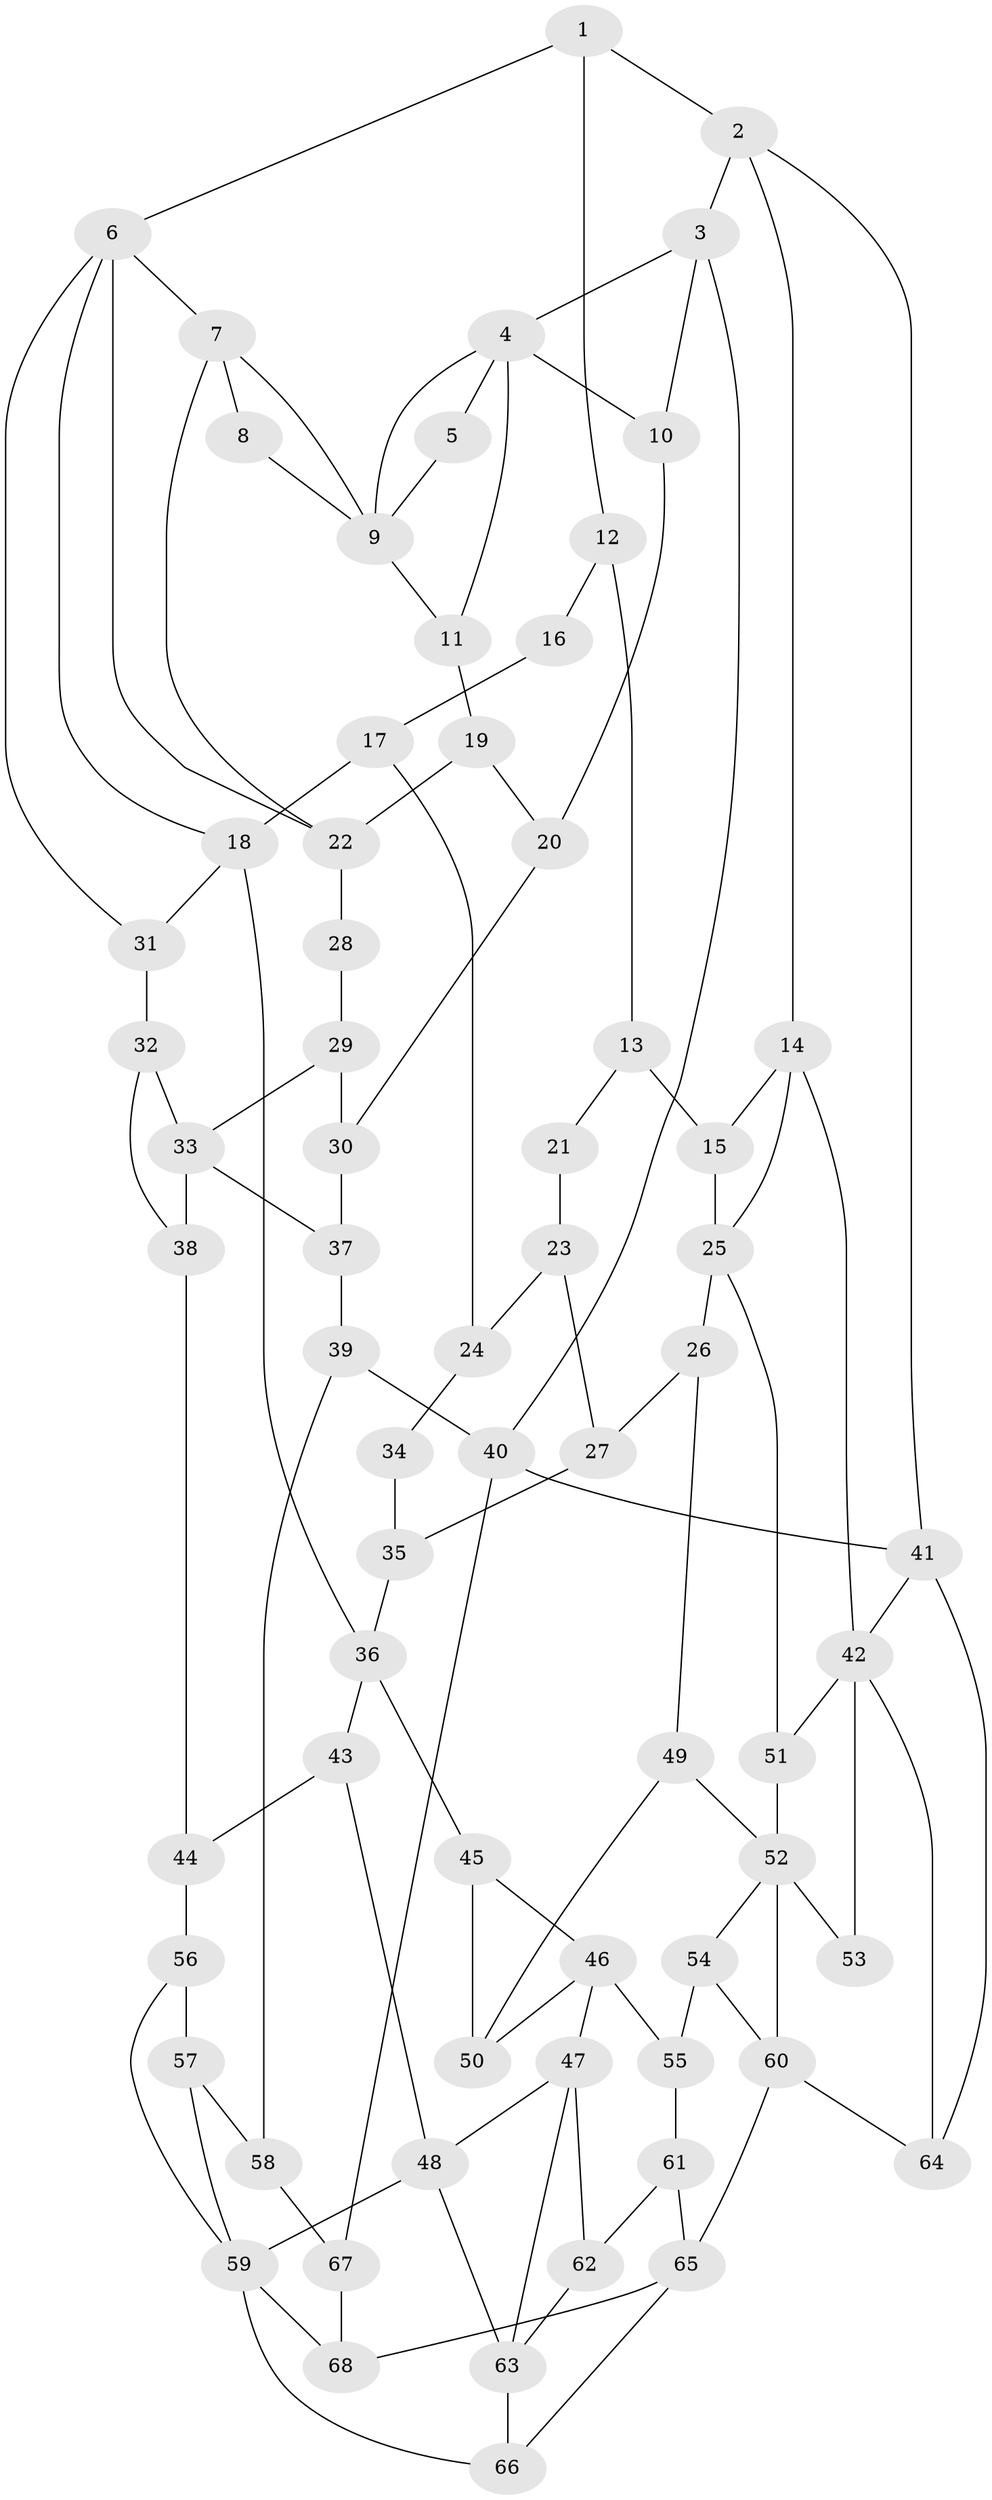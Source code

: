 // original degree distribution, {3: 0.022058823529411766, 4: 0.2426470588235294, 5: 0.49264705882352944, 6: 0.2426470588235294}
// Generated by graph-tools (version 1.1) at 2025/38/03/09/25 02:38:39]
// undirected, 68 vertices, 113 edges
graph export_dot {
graph [start="1"]
  node [color=gray90,style=filled];
  1;
  2;
  3;
  4;
  5;
  6;
  7;
  8;
  9;
  10;
  11;
  12;
  13;
  14;
  15;
  16;
  17;
  18;
  19;
  20;
  21;
  22;
  23;
  24;
  25;
  26;
  27;
  28;
  29;
  30;
  31;
  32;
  33;
  34;
  35;
  36;
  37;
  38;
  39;
  40;
  41;
  42;
  43;
  44;
  45;
  46;
  47;
  48;
  49;
  50;
  51;
  52;
  53;
  54;
  55;
  56;
  57;
  58;
  59;
  60;
  61;
  62;
  63;
  64;
  65;
  66;
  67;
  68;
  1 -- 2 [weight=1.0];
  1 -- 6 [weight=1.0];
  1 -- 12 [weight=2.0];
  2 -- 3 [weight=1.0];
  2 -- 14 [weight=1.0];
  2 -- 41 [weight=1.0];
  3 -- 4 [weight=1.0];
  3 -- 10 [weight=1.0];
  3 -- 40 [weight=1.0];
  4 -- 5 [weight=1.0];
  4 -- 9 [weight=1.0];
  4 -- 10 [weight=1.0];
  4 -- 11 [weight=2.0];
  5 -- 9 [weight=1.0];
  6 -- 7 [weight=1.0];
  6 -- 18 [weight=1.0];
  6 -- 22 [weight=1.0];
  6 -- 31 [weight=1.0];
  7 -- 8 [weight=2.0];
  7 -- 9 [weight=1.0];
  7 -- 22 [weight=2.0];
  8 -- 9 [weight=1.0];
  9 -- 11 [weight=1.0];
  10 -- 20 [weight=1.0];
  11 -- 19 [weight=1.0];
  12 -- 13 [weight=2.0];
  12 -- 16 [weight=2.0];
  13 -- 15 [weight=1.0];
  13 -- 21 [weight=2.0];
  14 -- 15 [weight=1.0];
  14 -- 25 [weight=1.0];
  14 -- 42 [weight=1.0];
  15 -- 25 [weight=1.0];
  16 -- 17 [weight=1.0];
  17 -- 18 [weight=1.0];
  17 -- 24 [weight=1.0];
  18 -- 31 [weight=1.0];
  18 -- 36 [weight=2.0];
  19 -- 20 [weight=1.0];
  19 -- 22 [weight=1.0];
  20 -- 30 [weight=1.0];
  21 -- 23 [weight=1.0];
  22 -- 28 [weight=2.0];
  23 -- 24 [weight=1.0];
  23 -- 27 [weight=1.0];
  24 -- 34 [weight=1.0];
  25 -- 26 [weight=2.0];
  25 -- 51 [weight=2.0];
  26 -- 27 [weight=2.0];
  26 -- 49 [weight=1.0];
  27 -- 35 [weight=2.0];
  28 -- 29 [weight=1.0];
  29 -- 30 [weight=1.0];
  29 -- 33 [weight=1.0];
  30 -- 37 [weight=1.0];
  31 -- 32 [weight=1.0];
  32 -- 33 [weight=1.0];
  32 -- 38 [weight=1.0];
  33 -- 37 [weight=1.0];
  33 -- 38 [weight=1.0];
  34 -- 35 [weight=2.0];
  35 -- 36 [weight=2.0];
  36 -- 43 [weight=1.0];
  36 -- 45 [weight=1.0];
  37 -- 39 [weight=1.0];
  38 -- 44 [weight=1.0];
  39 -- 40 [weight=1.0];
  39 -- 58 [weight=1.0];
  40 -- 41 [weight=1.0];
  40 -- 67 [weight=1.0];
  41 -- 42 [weight=1.0];
  41 -- 64 [weight=1.0];
  42 -- 51 [weight=1.0];
  42 -- 53 [weight=2.0];
  42 -- 64 [weight=1.0];
  43 -- 44 [weight=1.0];
  43 -- 48 [weight=1.0];
  44 -- 56 [weight=1.0];
  45 -- 46 [weight=1.0];
  45 -- 50 [weight=1.0];
  46 -- 47 [weight=2.0];
  46 -- 50 [weight=1.0];
  46 -- 55 [weight=1.0];
  47 -- 48 [weight=2.0];
  47 -- 62 [weight=1.0];
  47 -- 63 [weight=1.0];
  48 -- 59 [weight=1.0];
  48 -- 63 [weight=1.0];
  49 -- 50 [weight=1.0];
  49 -- 52 [weight=1.0];
  51 -- 52 [weight=1.0];
  52 -- 53 [weight=1.0];
  52 -- 54 [weight=1.0];
  52 -- 60 [weight=1.0];
  54 -- 55 [weight=1.0];
  54 -- 60 [weight=1.0];
  55 -- 61 [weight=2.0];
  56 -- 57 [weight=1.0];
  56 -- 59 [weight=1.0];
  57 -- 58 [weight=2.0];
  57 -- 59 [weight=1.0];
  58 -- 67 [weight=1.0];
  59 -- 66 [weight=1.0];
  59 -- 68 [weight=1.0];
  60 -- 64 [weight=1.0];
  60 -- 65 [weight=2.0];
  61 -- 62 [weight=2.0];
  61 -- 65 [weight=2.0];
  62 -- 63 [weight=1.0];
  63 -- 66 [weight=1.0];
  65 -- 66 [weight=1.0];
  65 -- 68 [weight=1.0];
  67 -- 68 [weight=1.0];
}
